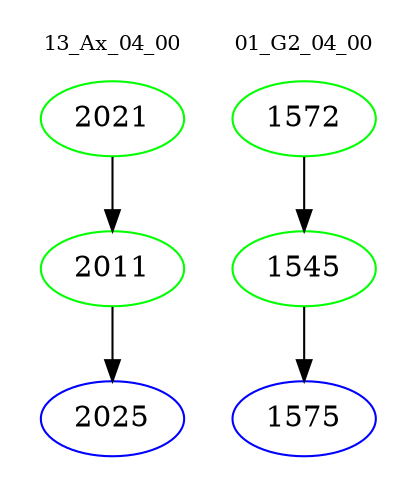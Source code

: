 digraph{
subgraph cluster_0 {
color = white
label = "13_Ax_04_00";
fontsize=10;
T0_2021 [label="2021", color="green"]
T0_2021 -> T0_2011 [color="black"]
T0_2011 [label="2011", color="green"]
T0_2011 -> T0_2025 [color="black"]
T0_2025 [label="2025", color="blue"]
}
subgraph cluster_1 {
color = white
label = "01_G2_04_00";
fontsize=10;
T1_1572 [label="1572", color="green"]
T1_1572 -> T1_1545 [color="black"]
T1_1545 [label="1545", color="green"]
T1_1545 -> T1_1575 [color="black"]
T1_1575 [label="1575", color="blue"]
}
}
